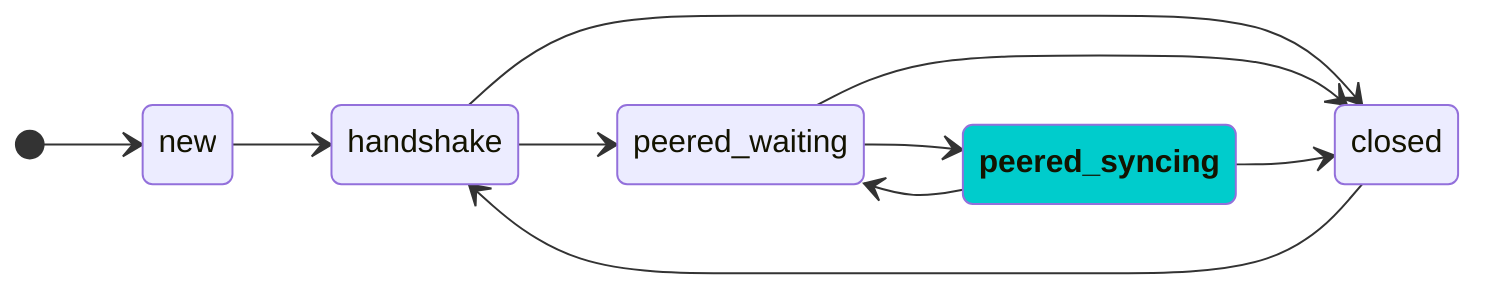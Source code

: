 stateDiagram-v2
    direction LR
    
    classDef currentState fill:#0CC,font-weight:bold,strike-width:2px

    [*] --> new
    new --> handshake
    handshake --> closed
    handshake --> peered_waiting
    peered_waiting --> closed
    peered_waiting --> peered_syncing:::currentState
    peered_syncing --> closed
    peered_syncing --> peered_waiting
    closed --> handshake